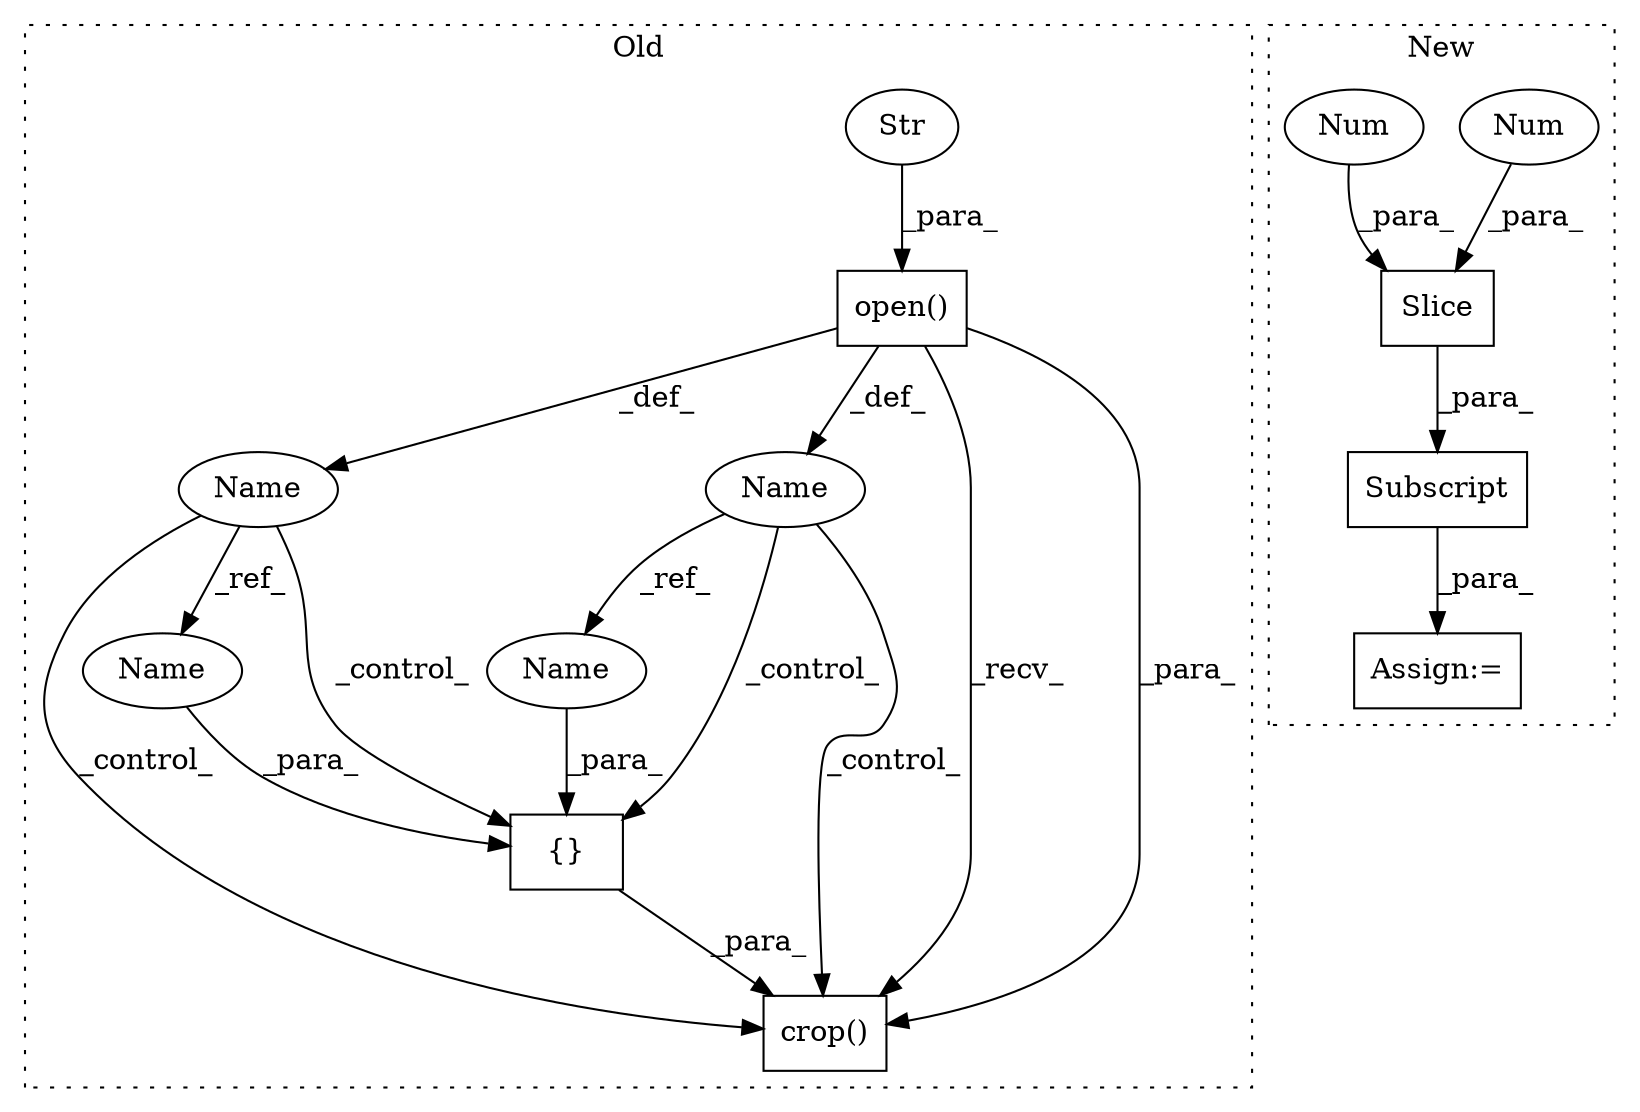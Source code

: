 digraph G {
subgraph cluster0 {
1 [label="open()" a="75" s="1492,1541" l="11,1" shape="box"];
4 [label="{}" a="59" s="1874,1937" l="1,0" shape="box"];
5 [label="Str" a="66" s="1503" l="38" shape="ellipse"];
6 [label="Name" a="87" s="1741" l="5" shape="ellipse"];
7 [label="Name" a="87" s="1660" l="5" shape="ellipse"];
8 [label="crop()" a="75" s="1863,1938" l="11,1" shape="box"];
12 [label="Name" a="87" s="1882" l="5" shape="ellipse"];
13 [label="Name" a="87" s="1875" l="5" shape="ellipse"];
label = "Old";
style="dotted";
}
subgraph cluster1 {
2 [label="Slice" a="80" s="1793" l="3" shape="box"];
3 [label="Subscript" a="63" s="1781,0" l="16,0" shape="box"];
9 [label="Num" a="76" s="1793" l="1" shape="ellipse"];
10 [label="Num" a="76" s="1795" l="1" shape="ellipse"];
11 [label="Assign:=" a="68" s="1765" l="16" shape="box"];
label = "New";
style="dotted";
}
1 -> 8 [label="_recv_"];
1 -> 8 [label="_para_"];
1 -> 6 [label="_def_"];
1 -> 7 [label="_def_"];
2 -> 3 [label="_para_"];
3 -> 11 [label="_para_"];
4 -> 8 [label="_para_"];
5 -> 1 [label="_para_"];
6 -> 4 [label="_control_"];
6 -> 8 [label="_control_"];
6 -> 12 [label="_ref_"];
7 -> 8 [label="_control_"];
7 -> 4 [label="_control_"];
7 -> 13 [label="_ref_"];
9 -> 2 [label="_para_"];
10 -> 2 [label="_para_"];
12 -> 4 [label="_para_"];
13 -> 4 [label="_para_"];
}